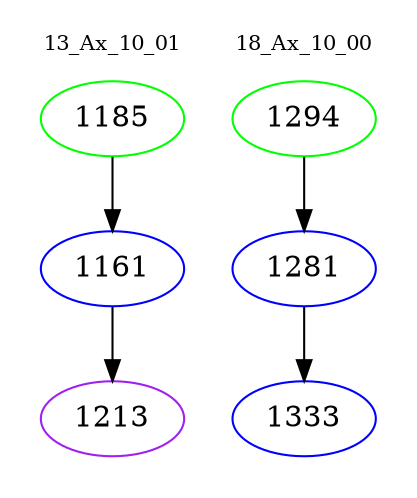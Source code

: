 digraph{
subgraph cluster_0 {
color = white
label = "13_Ax_10_01";
fontsize=10;
T0_1185 [label="1185", color="green"]
T0_1185 -> T0_1161 [color="black"]
T0_1161 [label="1161", color="blue"]
T0_1161 -> T0_1213 [color="black"]
T0_1213 [label="1213", color="purple"]
}
subgraph cluster_1 {
color = white
label = "18_Ax_10_00";
fontsize=10;
T1_1294 [label="1294", color="green"]
T1_1294 -> T1_1281 [color="black"]
T1_1281 [label="1281", color="blue"]
T1_1281 -> T1_1333 [color="black"]
T1_1333 [label="1333", color="blue"]
}
}
